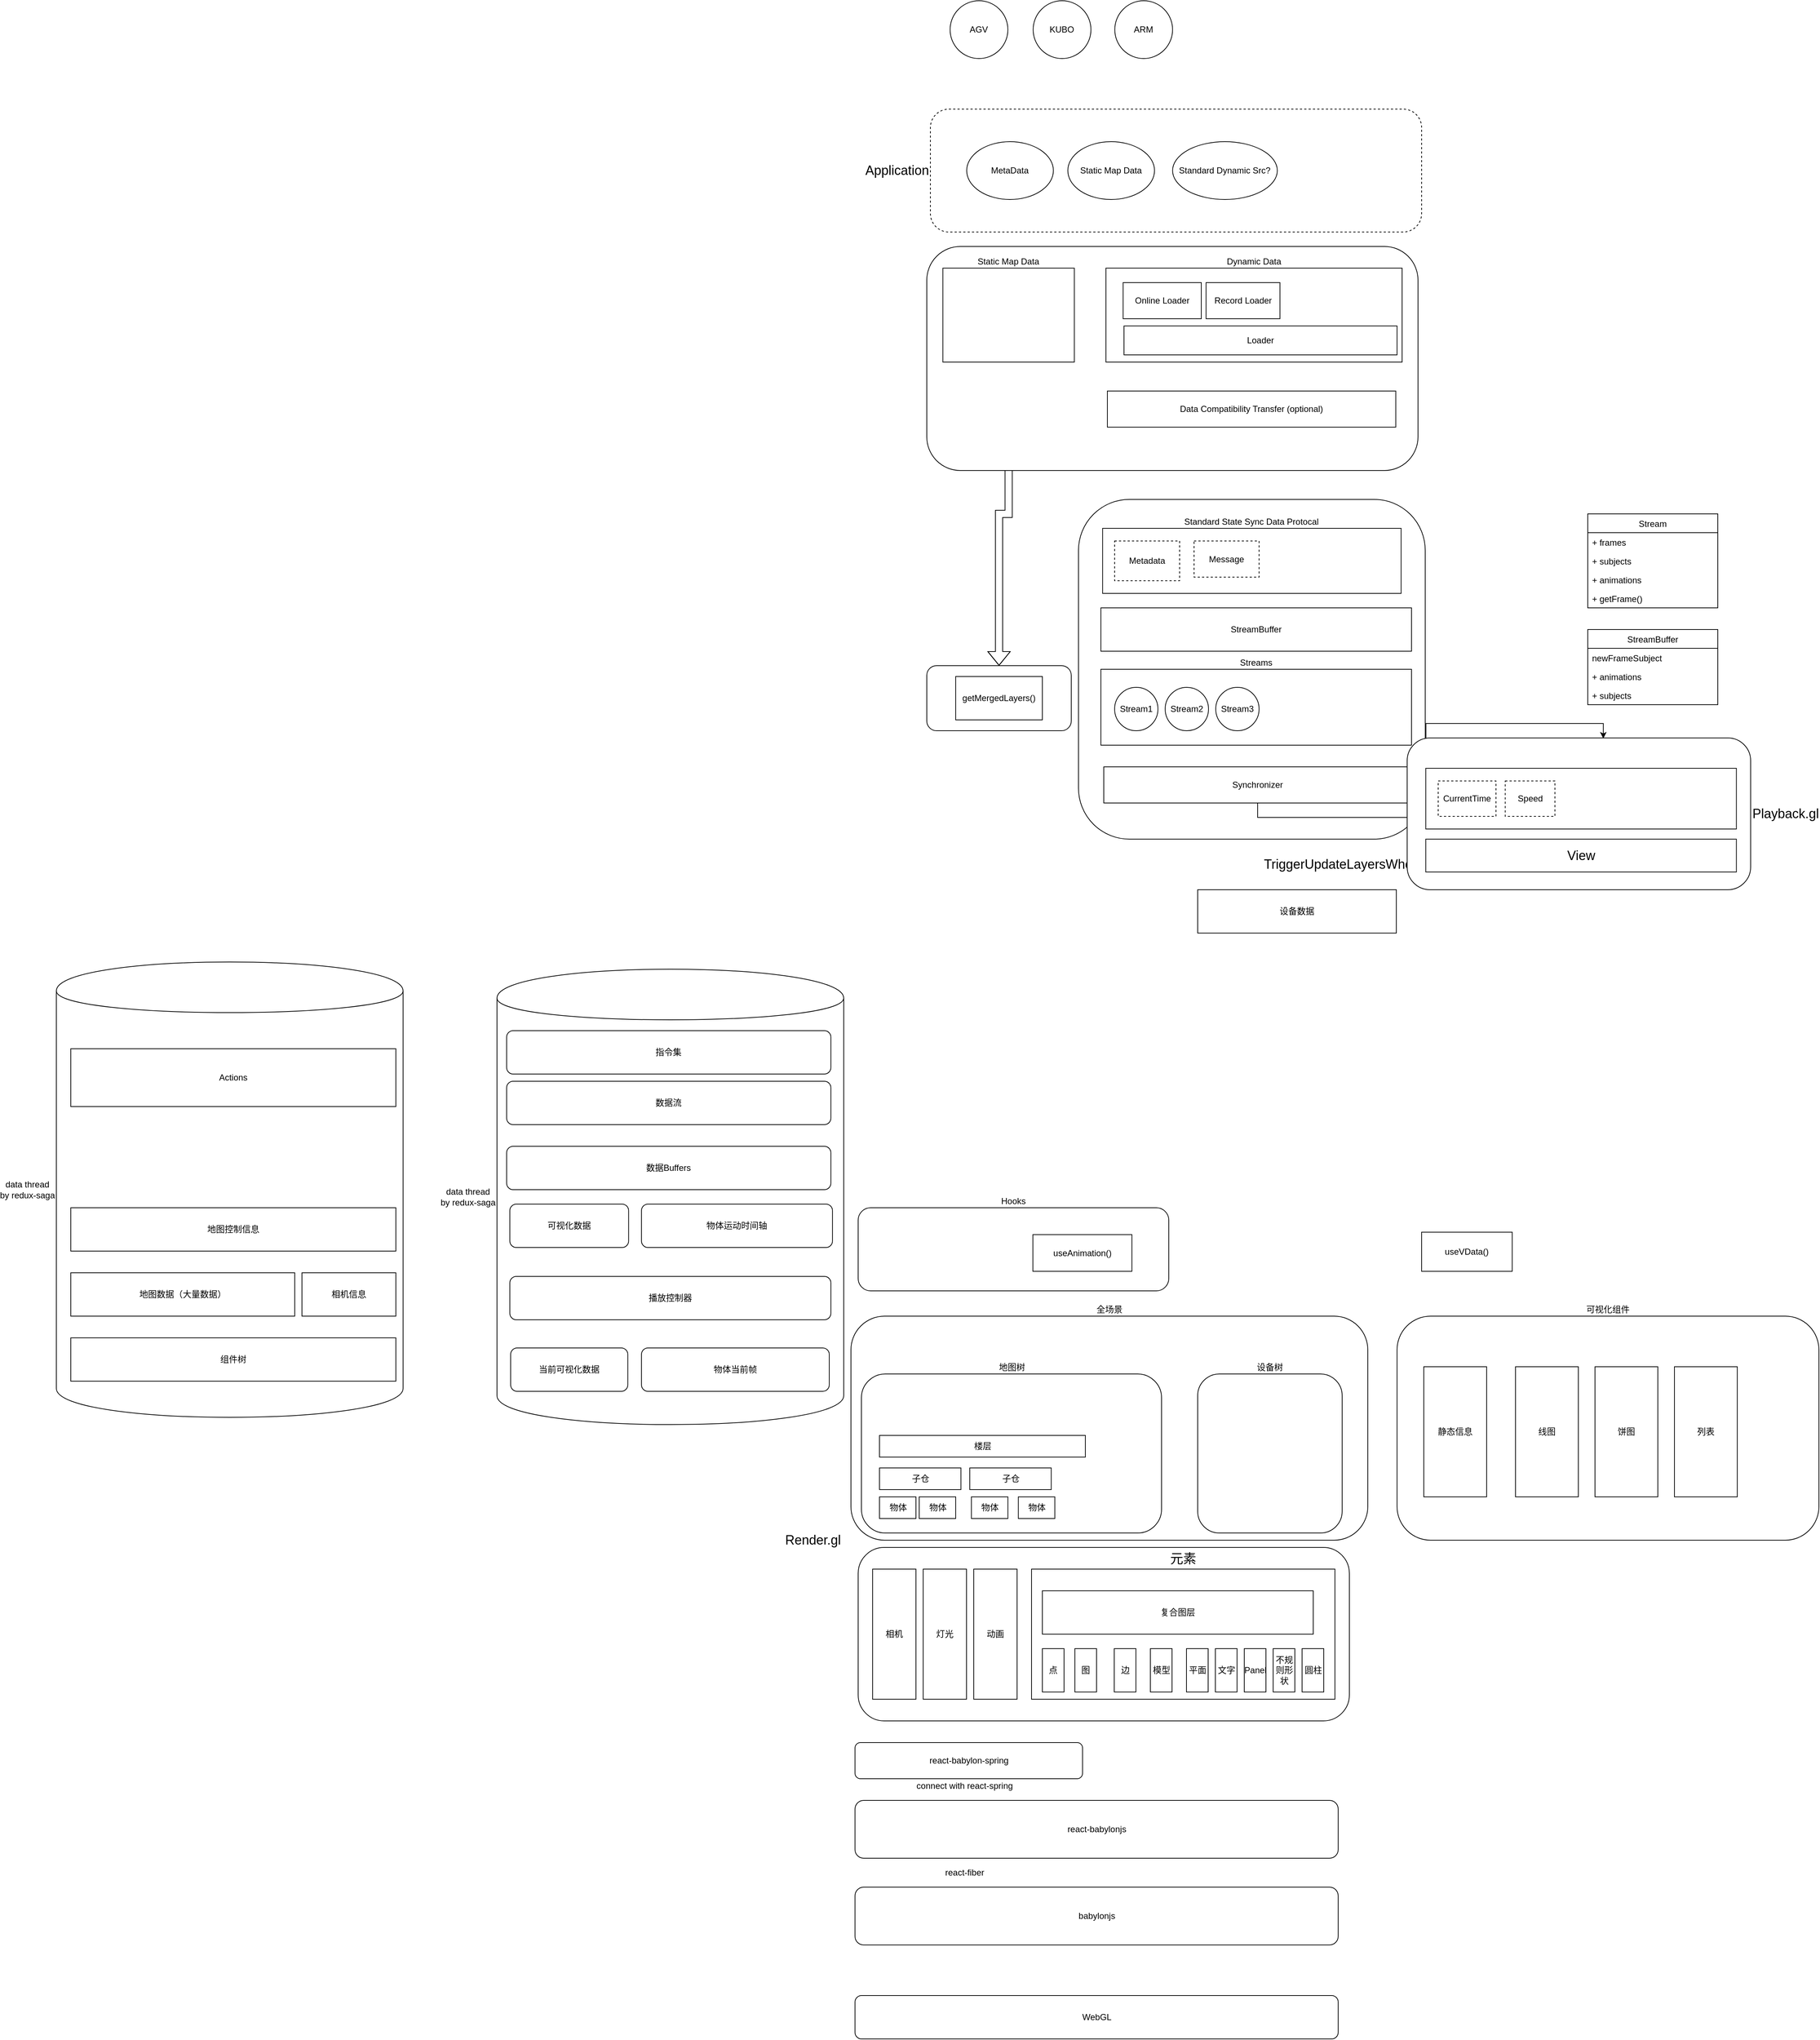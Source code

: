 <mxfile version="12.9.3" type="github">
  <diagram id="kbm905aHLV5Dr9nUJAch" name="Page-1">
    <mxGraphModel dx="3146" dy="3323" grid="1" gridSize="10" guides="1" tooltips="1" connect="1" arrows="1" fold="1" page="1" pageScale="1" pageWidth="827" pageHeight="1169" math="0" shadow="0">
      <root>
        <mxCell id="0" />
        <mxCell id="1" parent="0" />
        <mxCell id="G_mRowMAx6_Zk3fWA19y-164" value="全场景" style="rounded=1;whiteSpace=wrap;html=1;labelPosition=center;verticalLabelPosition=top;align=center;verticalAlign=bottom;" vertex="1" parent="1">
          <mxGeometry x="-420" y="260" width="715.5" height="310" as="geometry" />
        </mxCell>
        <mxCell id="G_mRowMAx6_Zk3fWA19y-107" value="地图树" style="rounded=1;whiteSpace=wrap;html=1;labelPosition=center;verticalLabelPosition=top;align=center;verticalAlign=bottom;" vertex="1" parent="1">
          <mxGeometry x="-405.5" y="340" width="415.5" height="220" as="geometry" />
        </mxCell>
        <mxCell id="Kp7RcIrqSu2gTxTqtwUE-9" value="" style="rounded=1;whiteSpace=wrap;html=1;" parent="1" vertex="1">
          <mxGeometry x="-105" y="-870" width="480" height="470" as="geometry" />
        </mxCell>
        <mxCell id="Kp7RcIrqSu2gTxTqtwUE-10" value="Dynamic data.gl" style="text;html=1;strokeColor=none;fillColor=none;align=center;verticalAlign=middle;whiteSpace=wrap;rounded=0;fontSize=18;" parent="1" vertex="1">
          <mxGeometry x="398" y="-520" width="40" height="20" as="geometry" />
        </mxCell>
        <mxCell id="Kp7RcIrqSu2gTxTqtwUE-131" style="edgeStyle=orthogonalEdgeStyle;rounded=0;orthogonalLoop=1;jettySize=auto;html=1;entryX=0.571;entryY=0.004;entryDx=0;entryDy=0;entryPerimeter=0;fontSize=12;" parent="1" source="Kp7RcIrqSu2gTxTqtwUE-38" target="Kp7RcIrqSu2gTxTqtwUE-13" edge="1">
          <mxGeometry relative="1" as="geometry" />
        </mxCell>
        <mxCell id="Kp7RcIrqSu2gTxTqtwUE-38" value="Synchronizer" style="rounded=0;whiteSpace=wrap;html=1;fillColor=#ffffff;fontSize=12;labelPosition=center;verticalLabelPosition=middle;align=center;verticalAlign=middle;" parent="1" vertex="1">
          <mxGeometry x="-70" y="-500" width="426" height="50" as="geometry" />
        </mxCell>
        <mxCell id="Kp7RcIrqSu2gTxTqtwUE-41" value="StreamBuffer" style="rounded=0;whiteSpace=wrap;html=1;fillColor=#ffffff;fontSize=12;" parent="1" vertex="1">
          <mxGeometry x="-74" y="-720" width="430" height="60" as="geometry" />
        </mxCell>
        <mxCell id="Kp7RcIrqSu2gTxTqtwUE-62" style="edgeStyle=orthogonalEdgeStyle;shape=flexArrow;rounded=0;orthogonalLoop=1;jettySize=auto;html=1;entryX=0.5;entryY=0;entryDx=0;entryDy=0;fontSize=18;" parent="1" source="Kp7RcIrqSu2gTxTqtwUE-49" target="Kp7RcIrqSu2gTxTqtwUE-61" edge="1">
          <mxGeometry relative="1" as="geometry" />
        </mxCell>
        <mxCell id="Kp7RcIrqSu2gTxTqtwUE-61" value="" style="rounded=1;whiteSpace=wrap;html=1;fillColor=#ffffff;fontSize=18;" parent="1" vertex="1">
          <mxGeometry x="-315" y="-640" width="200" height="90" as="geometry" />
        </mxCell>
        <mxCell id="Kp7RcIrqSu2gTxTqtwUE-65" value="getMergedLayers()" style="rounded=0;whiteSpace=wrap;html=1;fillColor=#ffffff;fontSize=12;" parent="1" vertex="1">
          <mxGeometry x="-275" y="-625" width="120" height="60" as="geometry" />
        </mxCell>
        <mxCell id="Kp7RcIrqSu2gTxTqtwUE-127" value="TriggerUpdateLayersWhenKeyFrames" style="text;html=1;align=center;verticalAlign=middle;resizable=0;points=[];autosize=1;fontSize=18;" parent="1" vertex="1">
          <mxGeometry x="145" y="-380" width="320" height="30" as="geometry" />
        </mxCell>
        <mxCell id="UeCTLoyQdsgvgEPBuvyG-5" value="AGV" style="ellipse;whiteSpace=wrap;html=1;aspect=fixed;" parent="1" vertex="1">
          <mxGeometry x="-282.75" y="-1560" width="80" height="80" as="geometry" />
        </mxCell>
        <mxCell id="UeCTLoyQdsgvgEPBuvyG-6" value="KUBO" style="ellipse;whiteSpace=wrap;html=1;aspect=fixed;" parent="1" vertex="1">
          <mxGeometry x="-167.75" y="-1560" width="80" height="80" as="geometry" />
        </mxCell>
        <mxCell id="UeCTLoyQdsgvgEPBuvyG-7" value="ARM" style="ellipse;whiteSpace=wrap;html=1;aspect=fixed;" parent="1" vertex="1">
          <mxGeometry x="-54.75" y="-1560" width="80" height="80" as="geometry" />
        </mxCell>
        <mxCell id="UeCTLoyQdsgvgEPBuvyG-11" value="" style="group" parent="1" vertex="1" connectable="0">
          <mxGeometry x="-310" y="-1410" width="680" height="170" as="geometry" />
        </mxCell>
        <mxCell id="Kp7RcIrqSu2gTxTqtwUE-89" value="Application" style="rounded=1;whiteSpace=wrap;html=1;dashed=1;fillColor=#ffffff;fontSize=18;labelPosition=left;verticalLabelPosition=middle;align=right;verticalAlign=middle;" parent="UeCTLoyQdsgvgEPBuvyG-11" vertex="1">
          <mxGeometry width="680" height="170" as="geometry" />
        </mxCell>
        <mxCell id="Kp7RcIrqSu2gTxTqtwUE-139" value="MetaData" style="ellipse;whiteSpace=wrap;html=1;fillColor=#ffffff;fontSize=12;" parent="UeCTLoyQdsgvgEPBuvyG-11" vertex="1">
          <mxGeometry x="50.25" y="45" width="120" height="80" as="geometry" />
        </mxCell>
        <mxCell id="Kp7RcIrqSu2gTxTqtwUE-140" value="Static Map Data" style="ellipse;whiteSpace=wrap;html=1;fillColor=#ffffff;fontSize=12;" parent="UeCTLoyQdsgvgEPBuvyG-11" vertex="1">
          <mxGeometry x="190.25" y="45" width="120" height="80" as="geometry" />
        </mxCell>
        <mxCell id="Kp7RcIrqSu2gTxTqtwUE-141" value="Standard Dynamic Src?" style="ellipse;whiteSpace=wrap;html=1;fillColor=#ffffff;fontSize=12;" parent="UeCTLoyQdsgvgEPBuvyG-11" vertex="1">
          <mxGeometry x="335.25" y="45" width="145" height="80" as="geometry" />
        </mxCell>
        <mxCell id="UeCTLoyQdsgvgEPBuvyG-12" value="" style="group" parent="1" vertex="1" connectable="0">
          <mxGeometry x="-410" y="-1220" width="775" height="310" as="geometry" />
        </mxCell>
        <mxCell id="Kp7RcIrqSu2gTxTqtwUE-11" value="" style="rounded=1;whiteSpace=wrap;html=1;" parent="UeCTLoyQdsgvgEPBuvyG-12" vertex="1">
          <mxGeometry x="95" width="680" height="310" as="geometry" />
        </mxCell>
        <mxCell id="Kp7RcIrqSu2gTxTqtwUE-49" value="Static Map Data" style="rounded=0;whiteSpace=wrap;html=1;fillColor=#ffffff;fontSize=12;labelPosition=center;verticalLabelPosition=top;align=center;verticalAlign=bottom;" parent="UeCTLoyQdsgvgEPBuvyG-12" vertex="1">
          <mxGeometry x="117.25" y="30" width="182" height="130" as="geometry" />
        </mxCell>
        <mxCell id="Kp7RcIrqSu2gTxTqtwUE-130" value="Data Compatibility Transfer (optional)" style="rounded=0;whiteSpace=wrap;html=1;fillColor=#ffffff;fontSize=12;" parent="UeCTLoyQdsgvgEPBuvyG-12" vertex="1">
          <mxGeometry x="345" y="200" width="399.25" height="50" as="geometry" />
        </mxCell>
        <mxCell id="UeCTLoyQdsgvgEPBuvyG-8" value="" style="group" parent="UeCTLoyQdsgvgEPBuvyG-12" vertex="1" connectable="0">
          <mxGeometry x="343" y="30" width="410" height="130" as="geometry" />
        </mxCell>
        <mxCell id="Kp7RcIrqSu2gTxTqtwUE-50" value="Dynamic Data&lt;br&gt;" style="rounded=0;whiteSpace=wrap;html=1;fillColor=#ffffff;fontSize=12;labelPosition=center;verticalLabelPosition=top;align=center;verticalAlign=bottom;" parent="UeCTLoyQdsgvgEPBuvyG-8" vertex="1">
          <mxGeometry width="410" height="130" as="geometry" />
        </mxCell>
        <mxCell id="Kp7RcIrqSu2gTxTqtwUE-74" value="Online Loader" style="rounded=0;whiteSpace=wrap;html=1;fillColor=#ffffff;fontSize=12;" parent="UeCTLoyQdsgvgEPBuvyG-8" vertex="1">
          <mxGeometry x="23.75" y="20" width="108.25" height="50" as="geometry" />
        </mxCell>
        <mxCell id="Kp7RcIrqSu2gTxTqtwUE-75" value="Record Loader" style="rounded=0;whiteSpace=wrap;html=1;fillColor=#ffffff;fontSize=12;" parent="UeCTLoyQdsgvgEPBuvyG-8" vertex="1">
          <mxGeometry x="138.63" y="20" width="102.25" height="50" as="geometry" />
        </mxCell>
        <mxCell id="Kp7RcIrqSu2gTxTqtwUE-81" value="Loader" style="rounded=0;whiteSpace=wrap;html=1;fillColor=#ffffff;fontSize=12;" parent="UeCTLoyQdsgvgEPBuvyG-8" vertex="1">
          <mxGeometry x="25" y="80" width="378" height="40" as="geometry" />
        </mxCell>
        <mxCell id="UeCTLoyQdsgvgEPBuvyG-13" value="" style="group" parent="1" vertex="1" connectable="0">
          <mxGeometry x="-71.62" y="-830" width="413.25" height="90" as="geometry" />
        </mxCell>
        <mxCell id="UeCTLoyQdsgvgEPBuvyG-3" value="Standard State Sync Data Protocal" style="rounded=0;whiteSpace=wrap;html=1;fillColor=#ffffff;fontSize=12;labelPosition=center;verticalLabelPosition=top;align=center;verticalAlign=bottom;" parent="UeCTLoyQdsgvgEPBuvyG-13" vertex="1">
          <mxGeometry width="413.25" height="90" as="geometry" />
        </mxCell>
        <mxCell id="Kp7RcIrqSu2gTxTqtwUE-86" value="Metadata" style="rounded=0;whiteSpace=wrap;html=1;fillColor=#ffffff;fontSize=12;dashed=1;" parent="UeCTLoyQdsgvgEPBuvyG-13" vertex="1">
          <mxGeometry x="16.62" y="17.5" width="90" height="55" as="geometry" />
        </mxCell>
        <mxCell id="Kp7RcIrqSu2gTxTqtwUE-87" value="Message" style="rounded=0;whiteSpace=wrap;html=1;dashed=1;fillColor=#ffffff;fontSize=12;labelPosition=center;verticalLabelPosition=middle;align=center;verticalAlign=middle;" parent="UeCTLoyQdsgvgEPBuvyG-13" vertex="1">
          <mxGeometry x="126.62" y="17.5" width="90" height="50" as="geometry" />
        </mxCell>
        <mxCell id="UeCTLoyQdsgvgEPBuvyG-14" value="Streams" style="rounded=0;whiteSpace=wrap;html=1;fillColor=#ffffff;fontSize=12;labelPosition=center;verticalLabelPosition=top;align=center;verticalAlign=bottom;" parent="1" vertex="1">
          <mxGeometry x="-74" y="-635" width="430" height="105" as="geometry" />
        </mxCell>
        <mxCell id="UeCTLoyQdsgvgEPBuvyG-15" value="Stream1" style="ellipse;whiteSpace=wrap;html=1;aspect=fixed;" parent="1" vertex="1">
          <mxGeometry x="-55" y="-610" width="60" height="60" as="geometry" />
        </mxCell>
        <mxCell id="UeCTLoyQdsgvgEPBuvyG-16" value="Stream2" style="ellipse;whiteSpace=wrap;html=1;aspect=fixed;" parent="1" vertex="1">
          <mxGeometry x="15" y="-610" width="60" height="60" as="geometry" />
        </mxCell>
        <mxCell id="UeCTLoyQdsgvgEPBuvyG-17" value="Stream3" style="ellipse;whiteSpace=wrap;html=1;aspect=fixed;" parent="1" vertex="1">
          <mxGeometry x="85" y="-610" width="60" height="60" as="geometry" />
        </mxCell>
        <mxCell id="UeCTLoyQdsgvgEPBuvyG-18" value="" style="group" parent="1" vertex="1" connectable="0">
          <mxGeometry x="350" y="-540" width="475.5" height="210" as="geometry" />
        </mxCell>
        <mxCell id="Kp7RcIrqSu2gTxTqtwUE-13" value="Playback.gl" style="rounded=1;whiteSpace=wrap;html=1;labelPosition=right;verticalLabelPosition=middle;align=left;verticalAlign=middle;fontSize=18;" parent="UeCTLoyQdsgvgEPBuvyG-18" vertex="1">
          <mxGeometry width="475.5" height="210" as="geometry" />
        </mxCell>
        <mxCell id="Kp7RcIrqSu2gTxTqtwUE-124" value="View" style="rounded=0;whiteSpace=wrap;html=1;fillColor=#ffffff;fontSize=18;" parent="UeCTLoyQdsgvgEPBuvyG-18" vertex="1">
          <mxGeometry x="25.75" y="140" width="430" height="45.5" as="geometry" />
        </mxCell>
        <mxCell id="Kp7RcIrqSu2gTxTqtwUE-138" value="" style="group;labelPosition=center;verticalLabelPosition=top;align=center;verticalAlign=bottom;" parent="UeCTLoyQdsgvgEPBuvyG-18" vertex="1" connectable="0">
          <mxGeometry x="25.75" y="42" width="430" height="84" as="geometry" />
        </mxCell>
        <mxCell id="Kp7RcIrqSu2gTxTqtwUE-134" value="" style="rounded=0;whiteSpace=wrap;html=1;fillColor=#ffffff;fontSize=12;" parent="Kp7RcIrqSu2gTxTqtwUE-138" vertex="1">
          <mxGeometry width="430" height="84" as="geometry" />
        </mxCell>
        <mxCell id="Kp7RcIrqSu2gTxTqtwUE-137" value="" style="group" parent="Kp7RcIrqSu2gTxTqtwUE-138" vertex="1" connectable="0">
          <mxGeometry x="17.2" y="17.5" width="147.92" height="49" as="geometry" />
        </mxCell>
        <mxCell id="Kp7RcIrqSu2gTxTqtwUE-135" value="CurrentTime" style="rounded=0;whiteSpace=wrap;html=1;fillColor=#ffffff;fontSize=12;dashed=1;" parent="Kp7RcIrqSu2gTxTqtwUE-137" vertex="1">
          <mxGeometry width="80" height="49" as="geometry" />
        </mxCell>
        <mxCell id="Kp7RcIrqSu2gTxTqtwUE-136" value="Speed" style="rounded=0;whiteSpace=wrap;html=1;fillColor=#ffffff;fontSize=12;dashed=1;" parent="Kp7RcIrqSu2gTxTqtwUE-138" vertex="1">
          <mxGeometry x="110" y="17.5" width="68.8" height="49" as="geometry" />
        </mxCell>
        <mxCell id="UeCTLoyQdsgvgEPBuvyG-19" value="" style="group" parent="1" vertex="1" connectable="0">
          <mxGeometry x="-490" y="510" width="760" height="310" as="geometry" />
        </mxCell>
        <mxCell id="Kp7RcIrqSu2gTxTqtwUE-7" value="" style="rounded=1;whiteSpace=wrap;html=1;" parent="UeCTLoyQdsgvgEPBuvyG-19" vertex="1">
          <mxGeometry x="80" y="70" width="680" height="240" as="geometry" />
        </mxCell>
        <mxCell id="Kp7RcIrqSu2gTxTqtwUE-8" value="Render.gl" style="text;html=1;strokeColor=none;fillColor=none;align=center;verticalAlign=middle;whiteSpace=wrap;rounded=0;fontSize=18;" parent="UeCTLoyQdsgvgEPBuvyG-19" vertex="1">
          <mxGeometry y="50" width="35" height="20" as="geometry" />
        </mxCell>
        <mxCell id="Kp7RcIrqSu2gTxTqtwUE-17" value="相机" style="rounded=0;whiteSpace=wrap;html=1;fontSize=12;" parent="UeCTLoyQdsgvgEPBuvyG-19" vertex="1">
          <mxGeometry x="100" y="100" width="60" height="180" as="geometry" />
        </mxCell>
        <mxCell id="Kp7RcIrqSu2gTxTqtwUE-18" value="灯光" style="rounded=0;whiteSpace=wrap;html=1;fontSize=12;" parent="UeCTLoyQdsgvgEPBuvyG-19" vertex="1">
          <mxGeometry x="170" y="100" width="60" height="180" as="geometry" />
        </mxCell>
        <mxCell id="Kp7RcIrqSu2gTxTqtwUE-21" value="元素" style="rounded=0;whiteSpace=wrap;html=1;fontSize=18;labelPosition=center;verticalLabelPosition=top;align=center;verticalAlign=bottom;" parent="UeCTLoyQdsgvgEPBuvyG-19" vertex="1">
          <mxGeometry x="320" y="100" width="420" height="180" as="geometry" />
        </mxCell>
        <mxCell id="Kp7RcIrqSu2gTxTqtwUE-28" value="图" style="rounded=0;whiteSpace=wrap;html=1;fontSize=12;" parent="UeCTLoyQdsgvgEPBuvyG-19" vertex="1">
          <mxGeometry x="380" y="210" width="30" height="60" as="geometry" />
        </mxCell>
        <mxCell id="Kp7RcIrqSu2gTxTqtwUE-29" value="边" style="rounded=0;whiteSpace=wrap;html=1;fontSize=12;" parent="UeCTLoyQdsgvgEPBuvyG-19" vertex="1">
          <mxGeometry x="434.5" y="210" width="30" height="60" as="geometry" />
        </mxCell>
        <mxCell id="Kp7RcIrqSu2gTxTqtwUE-32" value="模型" style="rounded=0;whiteSpace=wrap;html=1;fontSize=12;" parent="UeCTLoyQdsgvgEPBuvyG-19" vertex="1">
          <mxGeometry x="484.5" y="210" width="30" height="60" as="geometry" />
        </mxCell>
        <mxCell id="Kp7RcIrqSu2gTxTqtwUE-37" value="点" style="rounded=0;whiteSpace=wrap;html=1;fontSize=12;" parent="UeCTLoyQdsgvgEPBuvyG-19" vertex="1">
          <mxGeometry x="335" y="210" width="30" height="60" as="geometry" />
        </mxCell>
        <mxCell id="Kp7RcIrqSu2gTxTqtwUE-111" value="动画" style="rounded=0;whiteSpace=wrap;html=1;fontSize=12;" parent="UeCTLoyQdsgvgEPBuvyG-19" vertex="1">
          <mxGeometry x="240" y="100" width="60" height="180" as="geometry" />
        </mxCell>
        <mxCell id="G_mRowMAx6_Zk3fWA19y-62" value="平面" style="rounded=0;whiteSpace=wrap;html=1;fontSize=12;" vertex="1" parent="UeCTLoyQdsgvgEPBuvyG-19">
          <mxGeometry x="534.5" y="210" width="30" height="60" as="geometry" />
        </mxCell>
        <mxCell id="G_mRowMAx6_Zk3fWA19y-63" value="文字" style="rounded=0;whiteSpace=wrap;html=1;fontSize=12;" vertex="1" parent="UeCTLoyQdsgvgEPBuvyG-19">
          <mxGeometry x="574.5" y="210" width="30" height="60" as="geometry" />
        </mxCell>
        <mxCell id="G_mRowMAx6_Zk3fWA19y-81" value="Panel" style="rounded=0;whiteSpace=wrap;html=1;fontSize=12;" vertex="1" parent="UeCTLoyQdsgvgEPBuvyG-19">
          <mxGeometry x="614.5" y="210" width="30" height="60" as="geometry" />
        </mxCell>
        <mxCell id="G_mRowMAx6_Zk3fWA19y-82" value="不规则形状" style="rounded=0;whiteSpace=wrap;html=1;fontSize=12;" vertex="1" parent="UeCTLoyQdsgvgEPBuvyG-19">
          <mxGeometry x="654.5" y="210" width="30" height="60" as="geometry" />
        </mxCell>
        <mxCell id="G_mRowMAx6_Zk3fWA19y-86" value="复合图层" style="rounded=0;whiteSpace=wrap;html=1;fontSize=12;" vertex="1" parent="UeCTLoyQdsgvgEPBuvyG-19">
          <mxGeometry x="335" y="130" width="375" height="60" as="geometry" />
        </mxCell>
        <mxCell id="G_mRowMAx6_Zk3fWA19y-106" value="圆柱" style="rounded=0;whiteSpace=wrap;html=1;fontSize=12;" vertex="1" parent="UeCTLoyQdsgvgEPBuvyG-19">
          <mxGeometry x="694.5" y="210" width="30" height="60" as="geometry" />
        </mxCell>
        <mxCell id="UeCTLoyQdsgvgEPBuvyG-20" value="Stream" style="swimlane;fontStyle=0;childLayout=stackLayout;horizontal=1;startSize=26;fillColor=none;horizontalStack=0;resizeParent=1;resizeParentMax=0;resizeLast=0;collapsible=1;marginBottom=0;" parent="1" vertex="1">
          <mxGeometry x="600" y="-850" width="180" height="130" as="geometry" />
        </mxCell>
        <mxCell id="UeCTLoyQdsgvgEPBuvyG-21" value="+ frames&#xa;" style="text;strokeColor=none;fillColor=none;align=left;verticalAlign=top;spacingLeft=4;spacingRight=4;overflow=hidden;rotatable=0;points=[[0,0.5],[1,0.5]];portConstraint=eastwest;" parent="UeCTLoyQdsgvgEPBuvyG-20" vertex="1">
          <mxGeometry y="26" width="180" height="26" as="geometry" />
        </mxCell>
        <mxCell id="UeCTLoyQdsgvgEPBuvyG-32" value="+ subjects" style="text;strokeColor=none;fillColor=none;align=left;verticalAlign=top;spacingLeft=4;spacingRight=4;overflow=hidden;rotatable=0;points=[[0,0.5],[1,0.5]];portConstraint=eastwest;" parent="UeCTLoyQdsgvgEPBuvyG-20" vertex="1">
          <mxGeometry y="52" width="180" height="26" as="geometry" />
        </mxCell>
        <mxCell id="UeCTLoyQdsgvgEPBuvyG-22" value="+ animations" style="text;strokeColor=none;fillColor=none;align=left;verticalAlign=top;spacingLeft=4;spacingRight=4;overflow=hidden;rotatable=0;points=[[0,0.5],[1,0.5]];portConstraint=eastwest;" parent="UeCTLoyQdsgvgEPBuvyG-20" vertex="1">
          <mxGeometry y="78" width="180" height="26" as="geometry" />
        </mxCell>
        <mxCell id="UeCTLoyQdsgvgEPBuvyG-27" value="+ getFrame()" style="text;strokeColor=none;fillColor=none;align=left;verticalAlign=top;spacingLeft=4;spacingRight=4;overflow=hidden;rotatable=0;points=[[0,0.5],[1,0.5]];portConstraint=eastwest;" parent="UeCTLoyQdsgvgEPBuvyG-20" vertex="1">
          <mxGeometry y="104" width="180" height="26" as="geometry" />
        </mxCell>
        <mxCell id="UeCTLoyQdsgvgEPBuvyG-28" value="StreamBuffer" style="swimlane;fontStyle=0;childLayout=stackLayout;horizontal=1;startSize=26;fillColor=none;horizontalStack=0;resizeParent=1;resizeParentMax=0;resizeLast=0;collapsible=1;marginBottom=0;" parent="1" vertex="1">
          <mxGeometry x="600" y="-690" width="180" height="104" as="geometry" />
        </mxCell>
        <mxCell id="UeCTLoyQdsgvgEPBuvyG-29" value="newFrameSubject" style="text;strokeColor=none;fillColor=none;align=left;verticalAlign=top;spacingLeft=4;spacingRight=4;overflow=hidden;rotatable=0;points=[[0,0.5],[1,0.5]];portConstraint=eastwest;" parent="UeCTLoyQdsgvgEPBuvyG-28" vertex="1">
          <mxGeometry y="26" width="180" height="26" as="geometry" />
        </mxCell>
        <mxCell id="UeCTLoyQdsgvgEPBuvyG-30" value="+ animations" style="text;strokeColor=none;fillColor=none;align=left;verticalAlign=top;spacingLeft=4;spacingRight=4;overflow=hidden;rotatable=0;points=[[0,0.5],[1,0.5]];portConstraint=eastwest;" parent="UeCTLoyQdsgvgEPBuvyG-28" vertex="1">
          <mxGeometry y="52" width="180" height="26" as="geometry" />
        </mxCell>
        <mxCell id="UeCTLoyQdsgvgEPBuvyG-31" value="+ subjects" style="text;strokeColor=none;fillColor=none;align=left;verticalAlign=top;spacingLeft=4;spacingRight=4;overflow=hidden;rotatable=0;points=[[0,0.5],[1,0.5]];portConstraint=eastwest;" parent="UeCTLoyQdsgvgEPBuvyG-28" vertex="1">
          <mxGeometry y="78" width="180" height="26" as="geometry" />
        </mxCell>
        <mxCell id="G_mRowMAx6_Zk3fWA19y-39" value="react-babylonjs" style="rounded=1;whiteSpace=wrap;html=1;" vertex="1" parent="1">
          <mxGeometry x="-414.37" y="930" width="668.87" height="80" as="geometry" />
        </mxCell>
        <mxCell id="G_mRowMAx6_Zk3fWA19y-40" value="react-babylon-spring" style="rounded=1;whiteSpace=wrap;html=1;" vertex="1" parent="1">
          <mxGeometry x="-414.37" y="850" width="315" height="50" as="geometry" />
        </mxCell>
        <mxCell id="G_mRowMAx6_Zk3fWA19y-41" value="babylonjs" style="rounded=1;whiteSpace=wrap;html=1;" vertex="1" parent="1">
          <mxGeometry x="-414.37" y="1050" width="668.87" height="80" as="geometry" />
        </mxCell>
        <mxCell id="G_mRowMAx6_Zk3fWA19y-43" value="WebGL" style="rounded=1;whiteSpace=wrap;html=1;" vertex="1" parent="1">
          <mxGeometry x="-414.37" y="1200" width="668.87" height="60" as="geometry" />
        </mxCell>
        <mxCell id="G_mRowMAx6_Zk3fWA19y-64" value="react-fiber" style="text;html=1;align=center;verticalAlign=middle;resizable=0;points=[];autosize=1;" vertex="1" parent="1">
          <mxGeometry x="-298.25" y="1020" width="70" height="20" as="geometry" />
        </mxCell>
        <mxCell id="G_mRowMAx6_Zk3fWA19y-85" value="connect with react-spring" style="text;html=1;align=center;verticalAlign=middle;resizable=0;points=[];autosize=1;" vertex="1" parent="1">
          <mxGeometry x="-338.25" y="900" width="150" height="20" as="geometry" />
        </mxCell>
        <mxCell id="Kp7RcIrqSu2gTxTqtwUE-27" value="楼层" style="rounded=0;whiteSpace=wrap;html=1;fontSize=12;" parent="1" vertex="1">
          <mxGeometry x="-380.5" y="425" width="285" height="30" as="geometry" />
        </mxCell>
        <mxCell id="Kp7RcIrqSu2gTxTqtwUE-30" value="子仓" style="rounded=0;whiteSpace=wrap;html=1;fontSize=12;" parent="1" vertex="1">
          <mxGeometry x="-380.5" y="470" width="112.75" height="30" as="geometry" />
        </mxCell>
        <mxCell id="G_mRowMAx6_Zk3fWA19y-111" value="设备树" style="rounded=1;whiteSpace=wrap;html=1;labelPosition=center;verticalLabelPosition=top;align=center;verticalAlign=bottom;" vertex="1" parent="1">
          <mxGeometry x="60" y="340" width="200" height="220" as="geometry" />
        </mxCell>
        <mxCell id="G_mRowMAx6_Zk3fWA19y-112" value="设备数据" style="rounded=0;whiteSpace=wrap;html=1;fontSize=12;" vertex="1" parent="1">
          <mxGeometry x="60" y="-330" width="275" height="60" as="geometry" />
        </mxCell>
        <mxCell id="G_mRowMAx6_Zk3fWA19y-113" value="子仓" style="rounded=0;whiteSpace=wrap;html=1;fontSize=12;" vertex="1" parent="1">
          <mxGeometry x="-255.5" y="470" width="112.75" height="30" as="geometry" />
        </mxCell>
        <mxCell id="G_mRowMAx6_Zk3fWA19y-140" value="物体" style="rounded=0;whiteSpace=wrap;html=1;fontSize=12;" vertex="1" parent="1">
          <mxGeometry x="-380.5" y="510" width="50.5" height="30" as="geometry" />
        </mxCell>
        <mxCell id="G_mRowMAx6_Zk3fWA19y-141" value="物体" style="rounded=0;whiteSpace=wrap;html=1;fontSize=12;" vertex="1" parent="1">
          <mxGeometry x="-325.5" y="510" width="50.5" height="30" as="geometry" />
        </mxCell>
        <mxCell id="G_mRowMAx6_Zk3fWA19y-142" value="物体" style="rounded=0;whiteSpace=wrap;html=1;fontSize=12;" vertex="1" parent="1">
          <mxGeometry x="-253.25" y="510" width="50.5" height="30" as="geometry" />
        </mxCell>
        <mxCell id="G_mRowMAx6_Zk3fWA19y-144" value="物体" style="rounded=0;whiteSpace=wrap;html=1;fontSize=12;" vertex="1" parent="1">
          <mxGeometry x="-188.25" y="510" width="50.5" height="30" as="geometry" />
        </mxCell>
        <mxCell id="G_mRowMAx6_Zk3fWA19y-153" value="" style="group" vertex="1" connectable="0" parent="1">
          <mxGeometry x="-1520" y="-230" width="480" height="630" as="geometry" />
        </mxCell>
        <mxCell id="G_mRowMAx6_Zk3fWA19y-114" value="&lt;div style=&quot;text-align: center&quot;&gt;&lt;span&gt;data thread&lt;/span&gt;&lt;/div&gt;&lt;div style=&quot;text-align: center&quot;&gt;&lt;span&gt;by redux-saga&lt;/span&gt;&lt;/div&gt;" style="shape=cylinder;whiteSpace=wrap;html=1;boundedLbl=1;backgroundOutline=1;labelPosition=left;verticalLabelPosition=middle;align=right;verticalAlign=middle;" vertex="1" parent="G_mRowMAx6_Zk3fWA19y-153">
          <mxGeometry width="480" height="630" as="geometry" />
        </mxCell>
        <mxCell id="G_mRowMAx6_Zk3fWA19y-110" value="地图数据（大量数据）" style="rounded=0;whiteSpace=wrap;html=1;fontSize=12;" vertex="1" parent="G_mRowMAx6_Zk3fWA19y-153">
          <mxGeometry x="20" y="430" width="310" height="60" as="geometry" />
        </mxCell>
        <mxCell id="G_mRowMAx6_Zk3fWA19y-117" value="组件树" style="rounded=0;whiteSpace=wrap;html=1;fontSize=12;" vertex="1" parent="G_mRowMAx6_Zk3fWA19y-153">
          <mxGeometry x="20" y="520" width="450" height="60" as="geometry" />
        </mxCell>
        <mxCell id="G_mRowMAx6_Zk3fWA19y-119" value="Actions" style="rounded=0;whiteSpace=wrap;html=1;" vertex="1" parent="G_mRowMAx6_Zk3fWA19y-153">
          <mxGeometry x="20" y="120" width="450" height="80" as="geometry" />
        </mxCell>
        <mxCell id="G_mRowMAx6_Zk3fWA19y-120" value="相机信息" style="rounded=0;whiteSpace=wrap;html=1;fontSize=12;" vertex="1" parent="G_mRowMAx6_Zk3fWA19y-153">
          <mxGeometry x="340" y="430" width="130" height="60" as="geometry" />
        </mxCell>
        <mxCell id="G_mRowMAx6_Zk3fWA19y-121" value="地图控制信息" style="rounded=0;whiteSpace=wrap;html=1;fontSize=12;" vertex="1" parent="G_mRowMAx6_Zk3fWA19y-153">
          <mxGeometry x="20" y="340" width="450" height="60" as="geometry" />
        </mxCell>
        <mxCell id="G_mRowMAx6_Zk3fWA19y-154" value="" style="group" vertex="1" connectable="0" parent="1">
          <mxGeometry x="-910" y="-220" width="480" height="630" as="geometry" />
        </mxCell>
        <mxCell id="G_mRowMAx6_Zk3fWA19y-127" value="&lt;div style=&quot;text-align: center&quot;&gt;&lt;span&gt;data thread&lt;/span&gt;&lt;/div&gt;&lt;div style=&quot;text-align: center&quot;&gt;&lt;span&gt;by redux-saga&lt;/span&gt;&lt;/div&gt;" style="shape=cylinder;whiteSpace=wrap;html=1;boundedLbl=1;backgroundOutline=1;labelPosition=left;verticalLabelPosition=middle;align=right;verticalAlign=middle;" vertex="1" parent="G_mRowMAx6_Zk3fWA19y-154">
          <mxGeometry width="480" height="630" as="geometry" />
        </mxCell>
        <mxCell id="G_mRowMAx6_Zk3fWA19y-128" value="数据流" style="rounded=1;whiteSpace=wrap;html=1;" vertex="1" parent="G_mRowMAx6_Zk3fWA19y-154">
          <mxGeometry x="13.35" y="155" width="448.87" height="60" as="geometry" />
        </mxCell>
        <mxCell id="G_mRowMAx6_Zk3fWA19y-129" value="数据Buffers" style="rounded=1;whiteSpace=wrap;html=1;" vertex="1" parent="G_mRowMAx6_Zk3fWA19y-154">
          <mxGeometry x="13.35" y="245" width="448.87" height="60" as="geometry" />
        </mxCell>
        <mxCell id="G_mRowMAx6_Zk3fWA19y-131" value="物体运动时间轴" style="rounded=1;whiteSpace=wrap;html=1;" vertex="1" parent="G_mRowMAx6_Zk3fWA19y-154">
          <mxGeometry x="200" y="325" width="264.44" height="60" as="geometry" />
        </mxCell>
        <mxCell id="G_mRowMAx6_Zk3fWA19y-132" value="可视化数据" style="rounded=1;whiteSpace=wrap;html=1;" vertex="1" parent="G_mRowMAx6_Zk3fWA19y-154">
          <mxGeometry x="17.79" y="325" width="164.43" height="60" as="geometry" />
        </mxCell>
        <mxCell id="G_mRowMAx6_Zk3fWA19y-135" value="播放控制器" style="rounded=1;whiteSpace=wrap;html=1;" vertex="1" parent="G_mRowMAx6_Zk3fWA19y-154">
          <mxGeometry x="17.79" y="425" width="444.43" height="60" as="geometry" />
        </mxCell>
        <mxCell id="G_mRowMAx6_Zk3fWA19y-136" value="当前可视化数据" style="rounded=1;whiteSpace=wrap;html=1;" vertex="1" parent="G_mRowMAx6_Zk3fWA19y-154">
          <mxGeometry x="18.9" y="524" width="162.21" height="60" as="geometry" />
        </mxCell>
        <mxCell id="G_mRowMAx6_Zk3fWA19y-137" value="物体当前帧" style="rounded=1;whiteSpace=wrap;html=1;" vertex="1" parent="G_mRowMAx6_Zk3fWA19y-154">
          <mxGeometry x="200" y="524" width="260" height="60" as="geometry" />
        </mxCell>
        <mxCell id="G_mRowMAx6_Zk3fWA19y-138" value="指令集" style="rounded=1;whiteSpace=wrap;html=1;" vertex="1" parent="G_mRowMAx6_Zk3fWA19y-154">
          <mxGeometry x="13.35" y="85" width="448.87" height="60" as="geometry" />
        </mxCell>
        <mxCell id="G_mRowMAx6_Zk3fWA19y-155" value="Hooks" style="group;labelPosition=center;verticalLabelPosition=top;align=center;verticalAlign=bottom;" vertex="1" connectable="0" parent="1">
          <mxGeometry x="-410" y="110" width="430" height="115" as="geometry" />
        </mxCell>
        <mxCell id="G_mRowMAx6_Zk3fWA19y-149" value="" style="rounded=1;whiteSpace=wrap;html=1;" vertex="1" parent="G_mRowMAx6_Zk3fWA19y-155">
          <mxGeometry width="430" height="115" as="geometry" />
        </mxCell>
        <mxCell id="G_mRowMAx6_Zk3fWA19y-150" value="useAnimation()" style="rounded=0;whiteSpace=wrap;html=1;" vertex="1" parent="G_mRowMAx6_Zk3fWA19y-155">
          <mxGeometry x="241.875" y="37.206" width="137.062" height="50.735" as="geometry" />
        </mxCell>
        <mxCell id="G_mRowMAx6_Zk3fWA19y-172" value="可视化组件" style="rounded=1;whiteSpace=wrap;html=1;labelPosition=center;verticalLabelPosition=top;align=center;verticalAlign=bottom;" vertex="1" parent="1">
          <mxGeometry x="336" y="260" width="584" height="310" as="geometry" />
        </mxCell>
        <mxCell id="G_mRowMAx6_Zk3fWA19y-173" value="静态信息" style="rounded=0;whiteSpace=wrap;html=1;" vertex="1" parent="1">
          <mxGeometry x="373" y="330" width="87" height="180" as="geometry" />
        </mxCell>
        <mxCell id="G_mRowMAx6_Zk3fWA19y-176" value="线图" style="rounded=0;whiteSpace=wrap;html=1;" vertex="1" parent="1">
          <mxGeometry x="500" y="330" width="87" height="180" as="geometry" />
        </mxCell>
        <mxCell id="G_mRowMAx6_Zk3fWA19y-177" value="饼图" style="rounded=0;whiteSpace=wrap;html=1;" vertex="1" parent="1">
          <mxGeometry x="610" y="330" width="87" height="180" as="geometry" />
        </mxCell>
        <mxCell id="G_mRowMAx6_Zk3fWA19y-178" value="列表" style="rounded=0;whiteSpace=wrap;html=1;" vertex="1" parent="1">
          <mxGeometry x="720" y="330" width="87" height="180" as="geometry" />
        </mxCell>
        <mxCell id="G_mRowMAx6_Zk3fWA19y-179" value="useVData()" style="rounded=0;whiteSpace=wrap;html=1;" vertex="1" parent="1">
          <mxGeometry x="370.002" y="143.824" width="125.408" height="54.118" as="geometry" />
        </mxCell>
      </root>
    </mxGraphModel>
  </diagram>
</mxfile>
